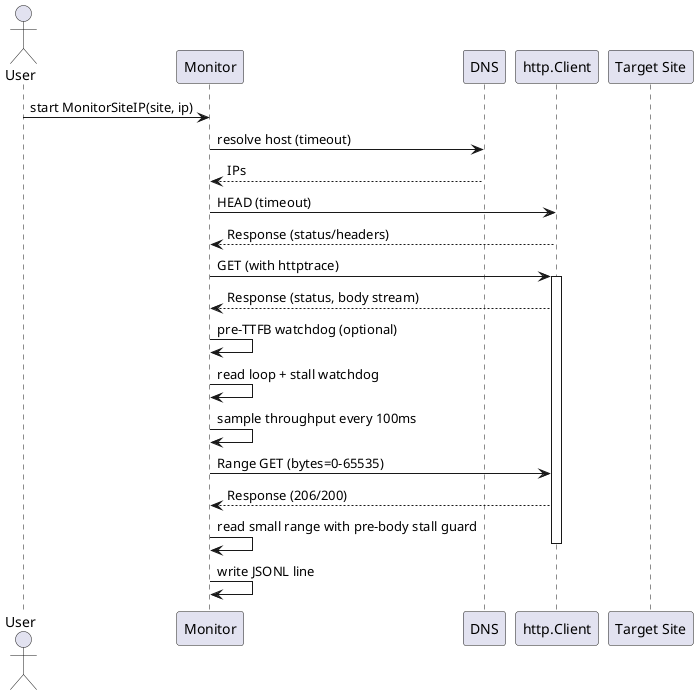 @startuml MonitorSequence
actor User as U
participant Monitor
participant DNS
participant "http.Client" as HC
participant "Target Site" as S

U -> Monitor : start MonitorSiteIP(site, ip)
Monitor -> DNS : resolve host (timeout)
DNS --> Monitor : IPs
Monitor -> HC : HEAD (timeout)
HC --> Monitor : Response (status/headers)
Monitor -> HC : GET (with httptrace)
activate HC
HC --> Monitor : Response (status, body stream)
Monitor -> Monitor : pre‑TTFB watchdog (optional)
Monitor -> Monitor : read loop + stall watchdog
Monitor -> Monitor : sample throughput every 100ms
Monitor -> HC : Range GET (bytes=0-65535)
HC --> Monitor : Response (206/200)
Monitor -> Monitor : read small range with pre‑body stall guard
deactivate HC
Monitor -> Monitor : write JSONL line
@enduml
